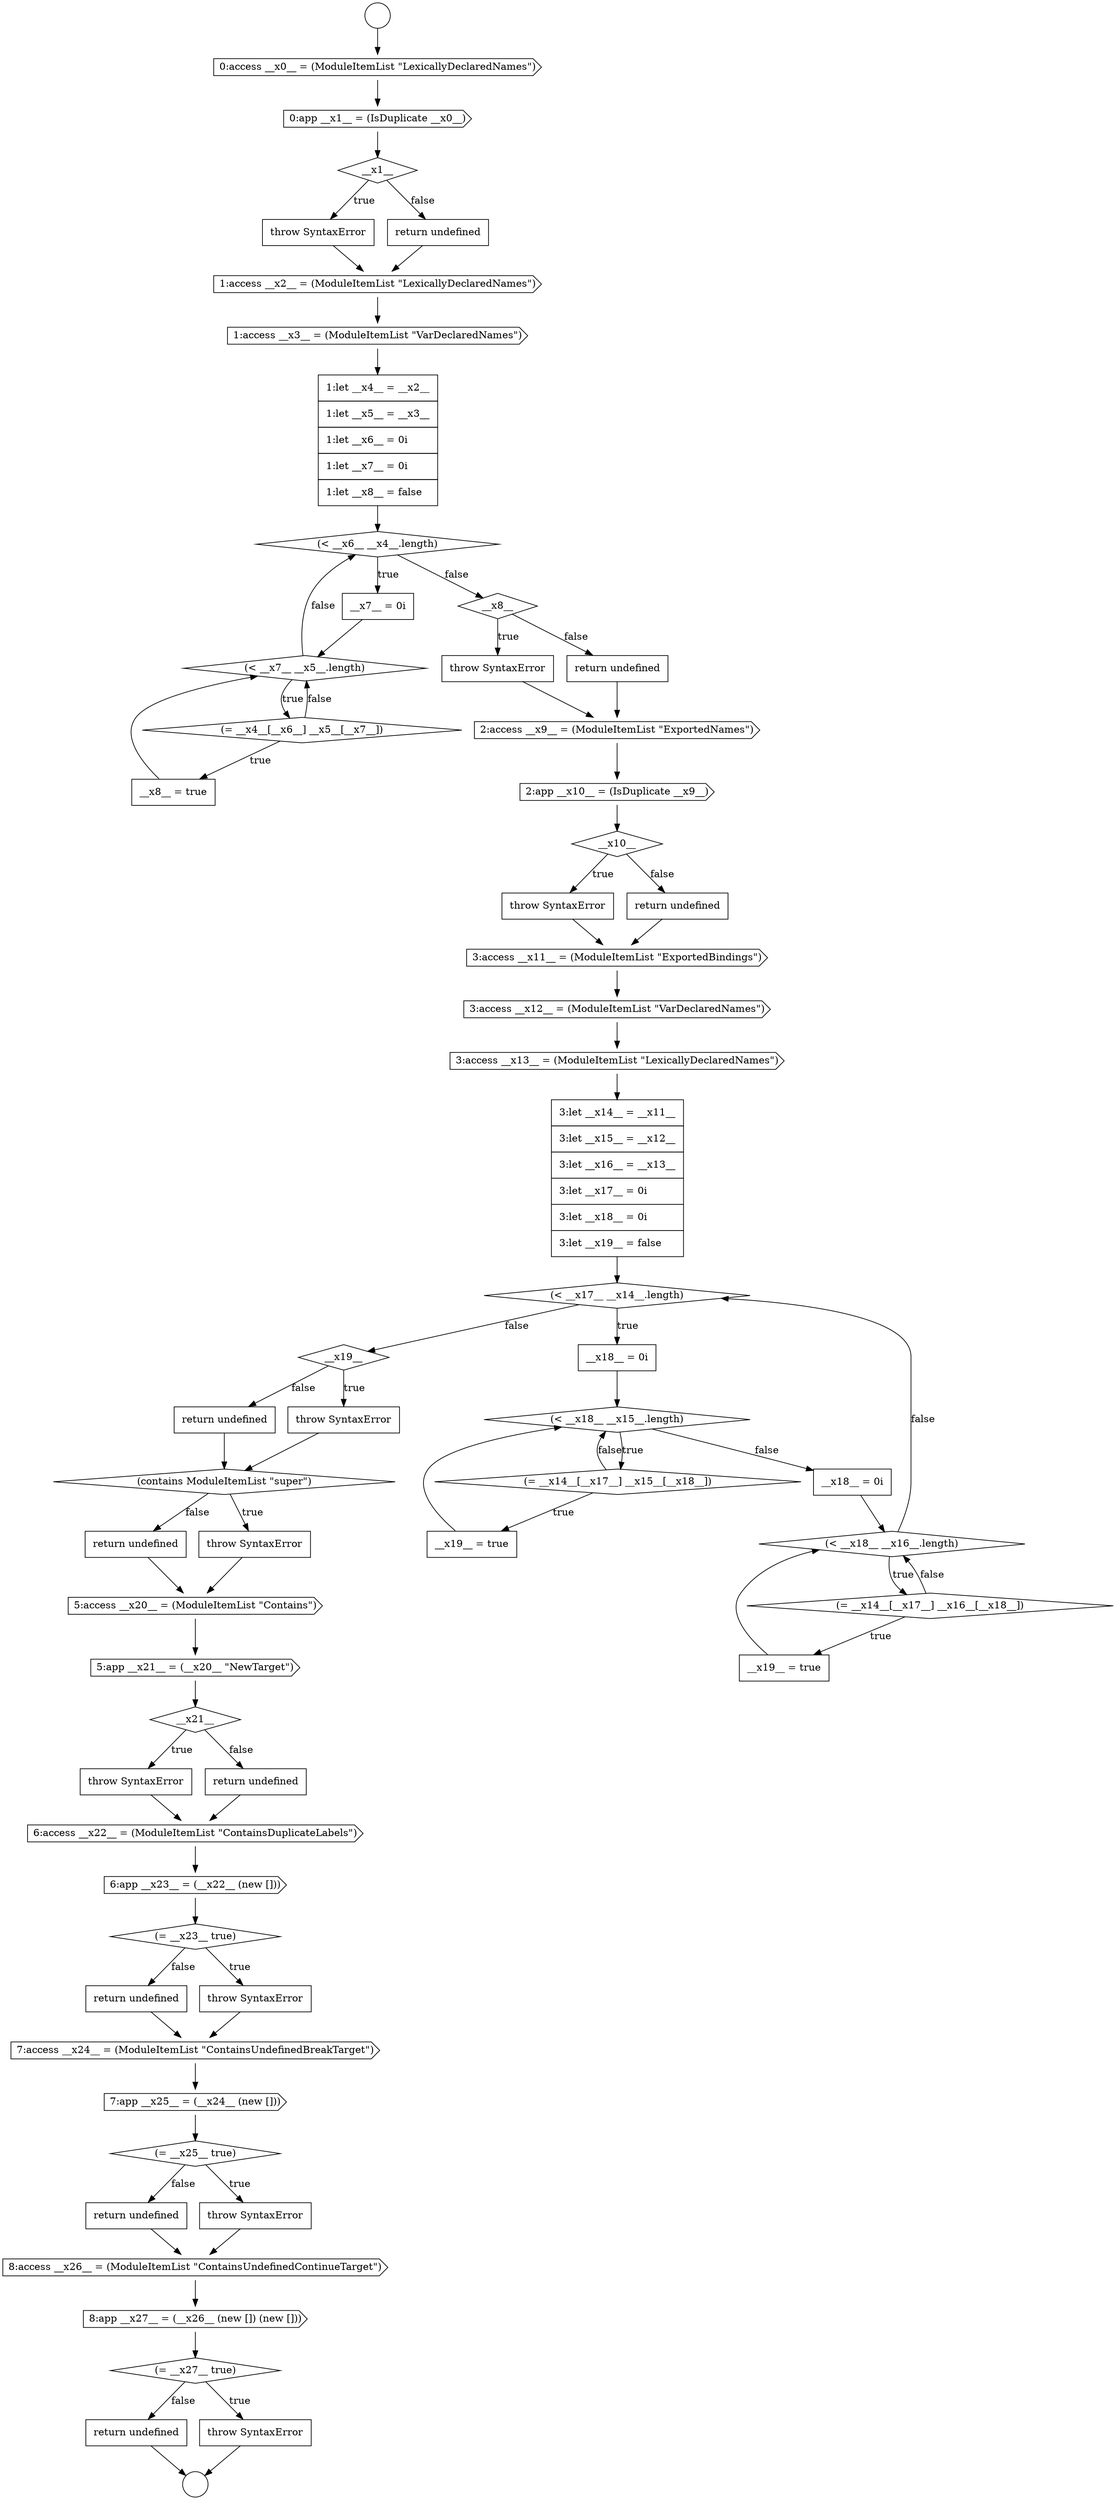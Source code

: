 digraph {
  node19968 [shape=none, margin=0, label=<<font color="black">
    <table border="0" cellborder="1" cellspacing="0" cellpadding="10">
      <tr><td align="left">1:let __x4__ = __x2__</td></tr>
      <tr><td align="left">1:let __x5__ = __x3__</td></tr>
      <tr><td align="left">1:let __x6__ = 0i</td></tr>
      <tr><td align="left">1:let __x7__ = 0i</td></tr>
      <tr><td align="left">1:let __x8__ = false</td></tr>
    </table>
  </font>> color="black" fillcolor="white" style=filled]
  node20015 [shape=none, margin=0, label=<<font color="black">
    <table border="0" cellborder="1" cellspacing="0" cellpadding="10">
      <tr><td align="left">return undefined</td></tr>
    </table>
  </font>> color="black" fillcolor="white" style=filled]
  node19980 [shape=none, margin=0, label=<<font color="black">
    <table border="0" cellborder="1" cellspacing="0" cellpadding="10">
      <tr><td align="left">throw SyntaxError</td></tr>
    </table>
  </font>> color="black" fillcolor="white" style=filled]
  node19991 [shape=none, margin=0, label=<<font color="black">
    <table border="0" cellborder="1" cellspacing="0" cellpadding="10">
      <tr><td align="left">__x18__ = 0i</td></tr>
    </table>
  </font>> color="black" fillcolor="white" style=filled]
  node20000 [shape=none, margin=0, label=<<font color="black">
    <table border="0" cellborder="1" cellspacing="0" cellpadding="10">
      <tr><td align="left">return undefined</td></tr>
    </table>
  </font>> color="black" fillcolor="white" style=filled]
  node20012 [shape=cds, label=<<font color="black">7:app __x25__ = (__x24__ (new []))</font>> color="black" fillcolor="white" style=filled]
  node19993 [shape=diamond, label=<<font color="black">(= __x14__[__x17__] __x16__[__x18__])</font>> color="black" fillcolor="white" style=filled]
  node19978 [shape=cds, label=<<font color="black">2:app __x10__ = (IsDuplicate __x9__)</font>> color="black" fillcolor="white" style=filled]
  node19970 [shape=none, margin=0, label=<<font color="black">
    <table border="0" cellborder="1" cellspacing="0" cellpadding="10">
      <tr><td align="left">__x7__ = 0i</td></tr>
    </table>
  </font>> color="black" fillcolor="white" style=filled]
  node20007 [shape=cds, label=<<font color="black">6:app __x23__ = (__x22__ (new []))</font>> color="black" fillcolor="white" style=filled]
  node20014 [shape=none, margin=0, label=<<font color="black">
    <table border="0" cellborder="1" cellspacing="0" cellpadding="10">
      <tr><td align="left">throw SyntaxError</td></tr>
    </table>
  </font>> color="black" fillcolor="white" style=filled]
  node19971 [shape=diamond, label=<<font color="black">(&lt; __x7__ __x5__.length)</font>> color="black" fillcolor="white" style=filled]
  node19990 [shape=none, margin=0, label=<<font color="black">
    <table border="0" cellborder="1" cellspacing="0" cellpadding="10">
      <tr><td align="left">__x19__ = true</td></tr>
    </table>
  </font>> color="black" fillcolor="white" style=filled]
  node19994 [shape=none, margin=0, label=<<font color="black">
    <table border="0" cellborder="1" cellspacing="0" cellpadding="10">
      <tr><td align="left">__x19__ = true</td></tr>
    </table>
  </font>> color="black" fillcolor="white" style=filled]
  node19964 [shape=none, margin=0, label=<<font color="black">
    <table border="0" cellborder="1" cellspacing="0" cellpadding="10">
      <tr><td align="left">throw SyntaxError</td></tr>
    </table>
  </font>> color="black" fillcolor="white" style=filled]
  node19986 [shape=diamond, label=<<font color="black">(&lt; __x17__ __x14__.length)</font>> color="black" fillcolor="white" style=filled]
  node20011 [shape=cds, label=<<font color="black">7:access __x24__ = (ModuleItemList &quot;ContainsUndefinedBreakTarget&quot;)</font>> color="black" fillcolor="white" style=filled]
  node19975 [shape=none, margin=0, label=<<font color="black">
    <table border="0" cellborder="1" cellspacing="0" cellpadding="10">
      <tr><td align="left">throw SyntaxError</td></tr>
    </table>
  </font>> color="black" fillcolor="white" style=filled]
  node20017 [shape=cds, label=<<font color="black">8:app __x27__ = (__x26__ (new []) (new []))</font>> color="black" fillcolor="white" style=filled]
  node19981 [shape=none, margin=0, label=<<font color="black">
    <table border="0" cellborder="1" cellspacing="0" cellpadding="10">
      <tr><td align="left">return undefined</td></tr>
    </table>
  </font>> color="black" fillcolor="white" style=filled]
  node19959 [shape=circle label=" " color="black" fillcolor="white" style=filled]
  node19995 [shape=diamond, label=<<font color="black">__x19__</font>> color="black" fillcolor="white" style=filled]
  node20003 [shape=diamond, label=<<font color="black">__x21__</font>> color="black" fillcolor="white" style=filled]
  node20010 [shape=none, margin=0, label=<<font color="black">
    <table border="0" cellborder="1" cellspacing="0" cellpadding="10">
      <tr><td align="left">return undefined</td></tr>
    </table>
  </font>> color="black" fillcolor="white" style=filled]
  node19998 [shape=diamond, label=<<font color="black">(contains ModuleItemList &quot;super&quot;)</font>> color="black" fillcolor="white" style=filled]
  node20008 [shape=diamond, label=<<font color="black">(= __x23__ true)</font>> color="black" fillcolor="white" style=filled]
  node19987 [shape=none, margin=0, label=<<font color="black">
    <table border="0" cellborder="1" cellspacing="0" cellpadding="10">
      <tr><td align="left">__x18__ = 0i</td></tr>
    </table>
  </font>> color="black" fillcolor="white" style=filled]
  node19967 [shape=cds, label=<<font color="black">1:access __x3__ = (ModuleItemList &quot;VarDeclaredNames&quot;)</font>> color="black" fillcolor="white" style=filled]
  node20020 [shape=none, margin=0, label=<<font color="black">
    <table border="0" cellborder="1" cellspacing="0" cellpadding="10">
      <tr><td align="left">return undefined</td></tr>
    </table>
  </font>> color="black" fillcolor="white" style=filled]
  node19984 [shape=cds, label=<<font color="black">3:access __x13__ = (ModuleItemList &quot;LexicallyDeclaredNames&quot;)</font>> color="black" fillcolor="white" style=filled]
  node19997 [shape=none, margin=0, label=<<font color="black">
    <table border="0" cellborder="1" cellspacing="0" cellpadding="10">
      <tr><td align="left">return undefined</td></tr>
    </table>
  </font>> color="black" fillcolor="white" style=filled]
  node20004 [shape=none, margin=0, label=<<font color="black">
    <table border="0" cellborder="1" cellspacing="0" cellpadding="10">
      <tr><td align="left">throw SyntaxError</td></tr>
    </table>
  </font>> color="black" fillcolor="white" style=filled]
  node19977 [shape=cds, label=<<font color="black">2:access __x9__ = (ModuleItemList &quot;ExportedNames&quot;)</font>> color="black" fillcolor="white" style=filled]
  node19972 [shape=diamond, label=<<font color="black">(= __x4__[__x6__] __x5__[__x7__])</font>> color="black" fillcolor="white" style=filled]
  node19963 [shape=diamond, label=<<font color="black">__x1__</font>> color="black" fillcolor="white" style=filled]
  node19960 [shape=circle label=" " color="black" fillcolor="white" style=filled]
  node20009 [shape=none, margin=0, label=<<font color="black">
    <table border="0" cellborder="1" cellspacing="0" cellpadding="10">
      <tr><td align="left">throw SyntaxError</td></tr>
    </table>
  </font>> color="black" fillcolor="white" style=filled]
  node19966 [shape=cds, label=<<font color="black">1:access __x2__ = (ModuleItemList &quot;LexicallyDeclaredNames&quot;)</font>> color="black" fillcolor="white" style=filled]
  node20005 [shape=none, margin=0, label=<<font color="black">
    <table border="0" cellborder="1" cellspacing="0" cellpadding="10">
      <tr><td align="left">return undefined</td></tr>
    </table>
  </font>> color="black" fillcolor="white" style=filled]
  node20019 [shape=none, margin=0, label=<<font color="black">
    <table border="0" cellborder="1" cellspacing="0" cellpadding="10">
      <tr><td align="left">throw SyntaxError</td></tr>
    </table>
  </font>> color="black" fillcolor="white" style=filled]
  node19973 [shape=none, margin=0, label=<<font color="black">
    <table border="0" cellborder="1" cellspacing="0" cellpadding="10">
      <tr><td align="left">__x8__ = true</td></tr>
    </table>
  </font>> color="black" fillcolor="white" style=filled]
  node19992 [shape=diamond, label=<<font color="black">(&lt; __x18__ __x16__.length)</font>> color="black" fillcolor="white" style=filled]
  node19996 [shape=none, margin=0, label=<<font color="black">
    <table border="0" cellborder="1" cellspacing="0" cellpadding="10">
      <tr><td align="left">throw SyntaxError</td></tr>
    </table>
  </font>> color="black" fillcolor="white" style=filled]
  node19962 [shape=cds, label=<<font color="black">0:app __x1__ = (IsDuplicate __x0__)</font>> color="black" fillcolor="white" style=filled]
  node20001 [shape=cds, label=<<font color="black">5:access __x20__ = (ModuleItemList &quot;Contains&quot;)</font>> color="black" fillcolor="white" style=filled]
  node20016 [shape=cds, label=<<font color="black">8:access __x26__ = (ModuleItemList &quot;ContainsUndefinedContinueTarget&quot;)</font>> color="black" fillcolor="white" style=filled]
  node19969 [shape=diamond, label=<<font color="black">(&lt; __x6__ __x4__.length)</font>> color="black" fillcolor="white" style=filled]
  node19983 [shape=cds, label=<<font color="black">3:access __x12__ = (ModuleItemList &quot;VarDeclaredNames&quot;)</font>> color="black" fillcolor="white" style=filled]
  node19988 [shape=diamond, label=<<font color="black">(&lt; __x18__ __x15__.length)</font>> color="black" fillcolor="white" style=filled]
  node19989 [shape=diamond, label=<<font color="black">(= __x14__[__x17__] __x15__[__x18__])</font>> color="black" fillcolor="white" style=filled]
  node19965 [shape=none, margin=0, label=<<font color="black">
    <table border="0" cellborder="1" cellspacing="0" cellpadding="10">
      <tr><td align="left">return undefined</td></tr>
    </table>
  </font>> color="black" fillcolor="white" style=filled]
  node19976 [shape=none, margin=0, label=<<font color="black">
    <table border="0" cellborder="1" cellspacing="0" cellpadding="10">
      <tr><td align="left">return undefined</td></tr>
    </table>
  </font>> color="black" fillcolor="white" style=filled]
  node19974 [shape=diamond, label=<<font color="black">__x8__</font>> color="black" fillcolor="white" style=filled]
  node19961 [shape=cds, label=<<font color="black">0:access __x0__ = (ModuleItemList &quot;LexicallyDeclaredNames&quot;)</font>> color="black" fillcolor="white" style=filled]
  node19985 [shape=none, margin=0, label=<<font color="black">
    <table border="0" cellborder="1" cellspacing="0" cellpadding="10">
      <tr><td align="left">3:let __x14__ = __x11__</td></tr>
      <tr><td align="left">3:let __x15__ = __x12__</td></tr>
      <tr><td align="left">3:let __x16__ = __x13__</td></tr>
      <tr><td align="left">3:let __x17__ = 0i</td></tr>
      <tr><td align="left">3:let __x18__ = 0i</td></tr>
      <tr><td align="left">3:let __x19__ = false</td></tr>
    </table>
  </font>> color="black" fillcolor="white" style=filled]
  node20018 [shape=diamond, label=<<font color="black">(= __x27__ true)</font>> color="black" fillcolor="white" style=filled]
  node20006 [shape=cds, label=<<font color="black">6:access __x22__ = (ModuleItemList &quot;ContainsDuplicateLabels&quot;)</font>> color="black" fillcolor="white" style=filled]
  node20013 [shape=diamond, label=<<font color="black">(= __x25__ true)</font>> color="black" fillcolor="white" style=filled]
  node19979 [shape=diamond, label=<<font color="black">__x10__</font>> color="black" fillcolor="white" style=filled]
  node20002 [shape=cds, label=<<font color="black">5:app __x21__ = (__x20__ &quot;NewTarget&quot;)</font>> color="black" fillcolor="white" style=filled]
  node19982 [shape=cds, label=<<font color="black">3:access __x11__ = (ModuleItemList &quot;ExportedBindings&quot;)</font>> color="black" fillcolor="white" style=filled]
  node19999 [shape=none, margin=0, label=<<font color="black">
    <table border="0" cellborder="1" cellspacing="0" cellpadding="10">
      <tr><td align="left">throw SyntaxError</td></tr>
    </table>
  </font>> color="black" fillcolor="white" style=filled]
  node19973 -> node19971 [ color="black"]
  node19980 -> node19982 [ color="black"]
  node20001 -> node20002 [ color="black"]
  node19995 -> node19996 [label=<<font color="black">true</font>> color="black"]
  node19995 -> node19997 [label=<<font color="black">false</font>> color="black"]
  node20011 -> node20012 [ color="black"]
  node20003 -> node20004 [label=<<font color="black">true</font>> color="black"]
  node20003 -> node20005 [label=<<font color="black">false</font>> color="black"]
  node19998 -> node19999 [label=<<font color="black">true</font>> color="black"]
  node19998 -> node20000 [label=<<font color="black">false</font>> color="black"]
  node19985 -> node19986 [ color="black"]
  node19979 -> node19980 [label=<<font color="black">true</font>> color="black"]
  node19979 -> node19981 [label=<<font color="black">false</font>> color="black"]
  node19983 -> node19984 [ color="black"]
  node19997 -> node19998 [ color="black"]
  node19982 -> node19983 [ color="black"]
  node19992 -> node19993 [label=<<font color="black">true</font>> color="black"]
  node19992 -> node19986 [label=<<font color="black">false</font>> color="black"]
  node20014 -> node20016 [ color="black"]
  node20002 -> node20003 [ color="black"]
  node19975 -> node19977 [ color="black"]
  node19977 -> node19978 [ color="black"]
  node20017 -> node20018 [ color="black"]
  node19986 -> node19987 [label=<<font color="black">true</font>> color="black"]
  node19986 -> node19995 [label=<<font color="black">false</font>> color="black"]
  node19966 -> node19967 [ color="black"]
  node19989 -> node19990 [label=<<font color="black">true</font>> color="black"]
  node19989 -> node19988 [label=<<font color="black">false</font>> color="black"]
  node20009 -> node20011 [ color="black"]
  node20018 -> node20019 [label=<<font color="black">true</font>> color="black"]
  node20018 -> node20020 [label=<<font color="black">false</font>> color="black"]
  node19996 -> node19998 [ color="black"]
  node19969 -> node19970 [label=<<font color="black">true</font>> color="black"]
  node19969 -> node19974 [label=<<font color="black">false</font>> color="black"]
  node19968 -> node19969 [ color="black"]
  node20016 -> node20017 [ color="black"]
  node19993 -> node19994 [label=<<font color="black">true</font>> color="black"]
  node19993 -> node19992 [label=<<font color="black">false</font>> color="black"]
  node20006 -> node20007 [ color="black"]
  node19981 -> node19982 [ color="black"]
  node19972 -> node19973 [label=<<font color="black">true</font>> color="black"]
  node19972 -> node19971 [label=<<font color="black">false</font>> color="black"]
  node19988 -> node19989 [label=<<font color="black">true</font>> color="black"]
  node19988 -> node19991 [label=<<font color="black">false</font>> color="black"]
  node19970 -> node19971 [ color="black"]
  node19999 -> node20001 [ color="black"]
  node19978 -> node19979 [ color="black"]
  node19963 -> node19964 [label=<<font color="black">true</font>> color="black"]
  node19963 -> node19965 [label=<<font color="black">false</font>> color="black"]
  node19961 -> node19962 [ color="black"]
  node20012 -> node20013 [ color="black"]
  node19971 -> node19972 [label=<<font color="black">true</font>> color="black"]
  node19971 -> node19969 [label=<<font color="black">false</font>> color="black"]
  node19994 -> node19992 [ color="black"]
  node20020 -> node19960 [ color="black"]
  node20007 -> node20008 [ color="black"]
  node19990 -> node19988 [ color="black"]
  node19962 -> node19963 [ color="black"]
  node19991 -> node19992 [ color="black"]
  node20004 -> node20006 [ color="black"]
  node20010 -> node20011 [ color="black"]
  node20013 -> node20014 [label=<<font color="black">true</font>> color="black"]
  node20013 -> node20015 [label=<<font color="black">false</font>> color="black"]
  node19959 -> node19961 [ color="black"]
  node19987 -> node19988 [ color="black"]
  node19964 -> node19966 [ color="black"]
  node20019 -> node19960 [ color="black"]
  node19984 -> node19985 [ color="black"]
  node19967 -> node19968 [ color="black"]
  node19974 -> node19975 [label=<<font color="black">true</font>> color="black"]
  node19974 -> node19976 [label=<<font color="black">false</font>> color="black"]
  node19965 -> node19966 [ color="black"]
  node20005 -> node20006 [ color="black"]
  node20015 -> node20016 [ color="black"]
  node20008 -> node20009 [label=<<font color="black">true</font>> color="black"]
  node20008 -> node20010 [label=<<font color="black">false</font>> color="black"]
  node20000 -> node20001 [ color="black"]
  node19976 -> node19977 [ color="black"]
}

